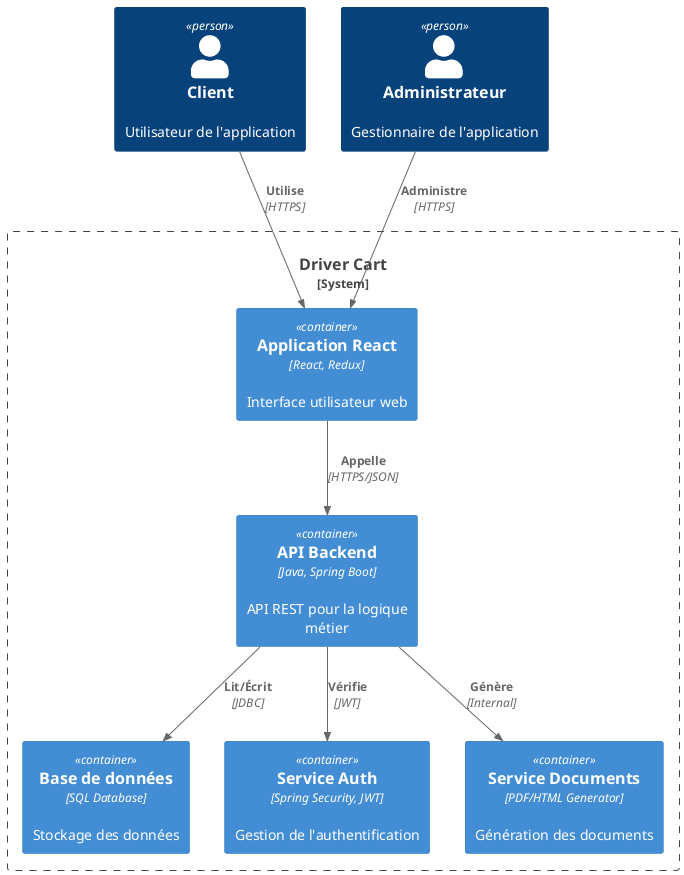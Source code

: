 @startuml Driver Cart - Architecture

!include <C4/C4_Container>

Person(client, "Client", "Utilisateur de l'application")
Person(admin, "Administrateur", "Gestionnaire de l'application")

System_Boundary(c1, "Driver Cart") {
    Container(spa, "Application React", "React, Redux", "Interface utilisateur web")
    
    Container(api, "API Backend", "Java, Spring Boot", "API REST pour la logique métier")
    
    Container(db, "Base de données", "SQL Database", "Stockage des données")
    
    Container(auth, "Service Auth", "Spring Security, JWT", "Gestion de l'authentification")
    
    Container(docs, "Service Documents", "PDF/HTML Generator", "Génération des documents")
}

Rel(client, spa, "Utilise", "HTTPS")
Rel(admin, spa, "Administre", "HTTPS")

Rel(spa, api, "Appelle", "HTTPS/JSON")
Rel(api, db, "Lit/Écrit", "JDBC")
Rel(api, auth, "Vérifie", "JWT")
Rel(api, docs, "Génère", "Internal")

@enduml

